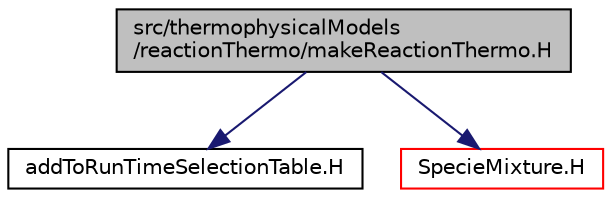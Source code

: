 digraph "src/thermophysicalModels/reactionThermo/makeReactionThermo.H"
{
  bgcolor="transparent";
  edge [fontname="Helvetica",fontsize="10",labelfontname="Helvetica",labelfontsize="10"];
  node [fontname="Helvetica",fontsize="10",shape=record];
  Node1 [label="src/thermophysicalModels\l/reactionThermo/makeReactionThermo.H",height=0.2,width=0.4,color="black", fillcolor="grey75", style="filled", fontcolor="black"];
  Node1 -> Node2 [color="midnightblue",fontsize="10",style="solid",fontname="Helvetica"];
  Node2 [label="addToRunTimeSelectionTable.H",height=0.2,width=0.4,color="black",URL="$a08025.html",tooltip="Macros for easy insertion into run-time selection tables. "];
  Node1 -> Node3 [color="midnightblue",fontsize="10",style="solid",fontname="Helvetica"];
  Node3 [label="SpecieMixture.H",height=0.2,width=0.4,color="red",URL="$a10405.html"];
}
